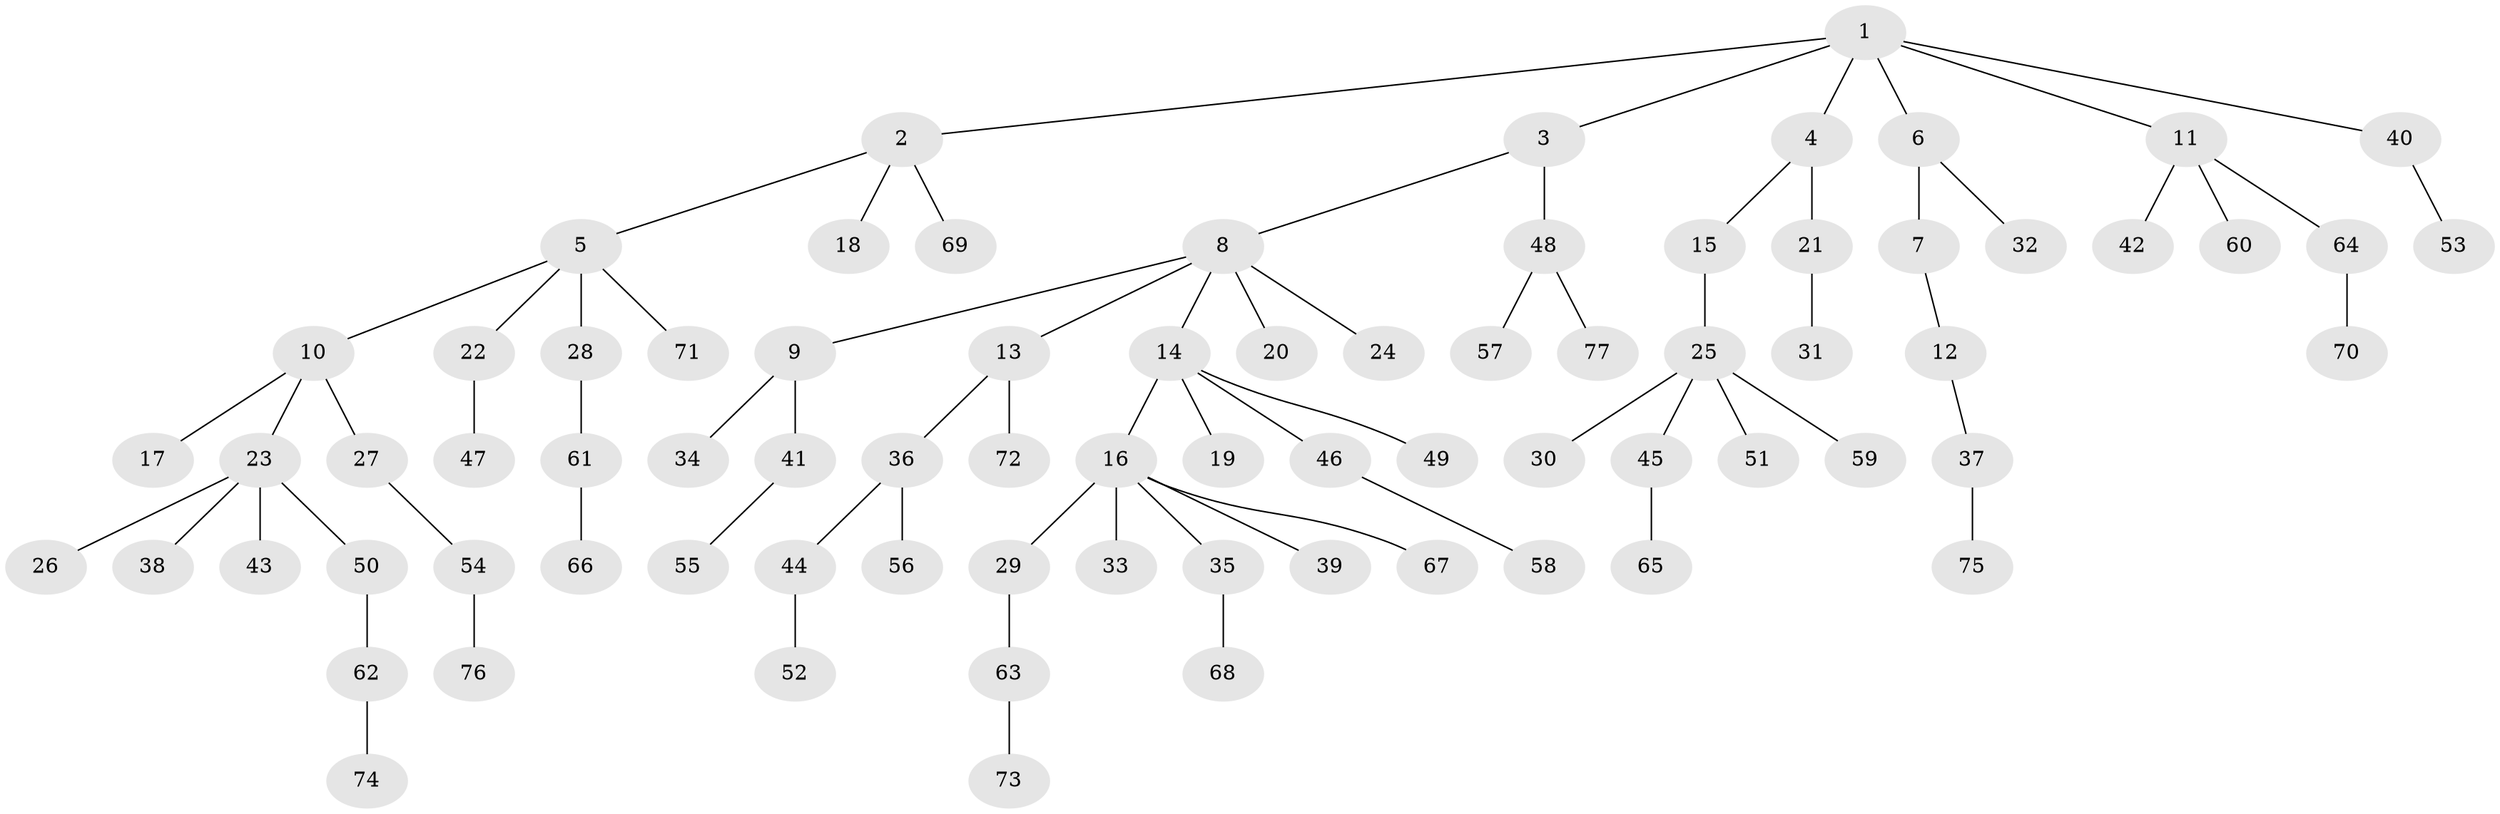 // coarse degree distribution, {7: 0.02564102564102564, 5: 0.02564102564102564, 1: 0.48717948717948717, 3: 0.1282051282051282, 2: 0.28205128205128205, 4: 0.05128205128205128}
// Generated by graph-tools (version 1.1) at 2025/37/03/04/25 23:37:20]
// undirected, 77 vertices, 76 edges
graph export_dot {
  node [color=gray90,style=filled];
  1;
  2;
  3;
  4;
  5;
  6;
  7;
  8;
  9;
  10;
  11;
  12;
  13;
  14;
  15;
  16;
  17;
  18;
  19;
  20;
  21;
  22;
  23;
  24;
  25;
  26;
  27;
  28;
  29;
  30;
  31;
  32;
  33;
  34;
  35;
  36;
  37;
  38;
  39;
  40;
  41;
  42;
  43;
  44;
  45;
  46;
  47;
  48;
  49;
  50;
  51;
  52;
  53;
  54;
  55;
  56;
  57;
  58;
  59;
  60;
  61;
  62;
  63;
  64;
  65;
  66;
  67;
  68;
  69;
  70;
  71;
  72;
  73;
  74;
  75;
  76;
  77;
  1 -- 2;
  1 -- 3;
  1 -- 4;
  1 -- 6;
  1 -- 11;
  1 -- 40;
  2 -- 5;
  2 -- 18;
  2 -- 69;
  3 -- 8;
  3 -- 48;
  4 -- 15;
  4 -- 21;
  5 -- 10;
  5 -- 22;
  5 -- 28;
  5 -- 71;
  6 -- 7;
  6 -- 32;
  7 -- 12;
  8 -- 9;
  8 -- 13;
  8 -- 14;
  8 -- 20;
  8 -- 24;
  9 -- 34;
  9 -- 41;
  10 -- 17;
  10 -- 23;
  10 -- 27;
  11 -- 42;
  11 -- 60;
  11 -- 64;
  12 -- 37;
  13 -- 36;
  13 -- 72;
  14 -- 16;
  14 -- 19;
  14 -- 46;
  14 -- 49;
  15 -- 25;
  16 -- 29;
  16 -- 33;
  16 -- 35;
  16 -- 39;
  16 -- 67;
  21 -- 31;
  22 -- 47;
  23 -- 26;
  23 -- 38;
  23 -- 43;
  23 -- 50;
  25 -- 30;
  25 -- 45;
  25 -- 51;
  25 -- 59;
  27 -- 54;
  28 -- 61;
  29 -- 63;
  35 -- 68;
  36 -- 44;
  36 -- 56;
  37 -- 75;
  40 -- 53;
  41 -- 55;
  44 -- 52;
  45 -- 65;
  46 -- 58;
  48 -- 57;
  48 -- 77;
  50 -- 62;
  54 -- 76;
  61 -- 66;
  62 -- 74;
  63 -- 73;
  64 -- 70;
}
